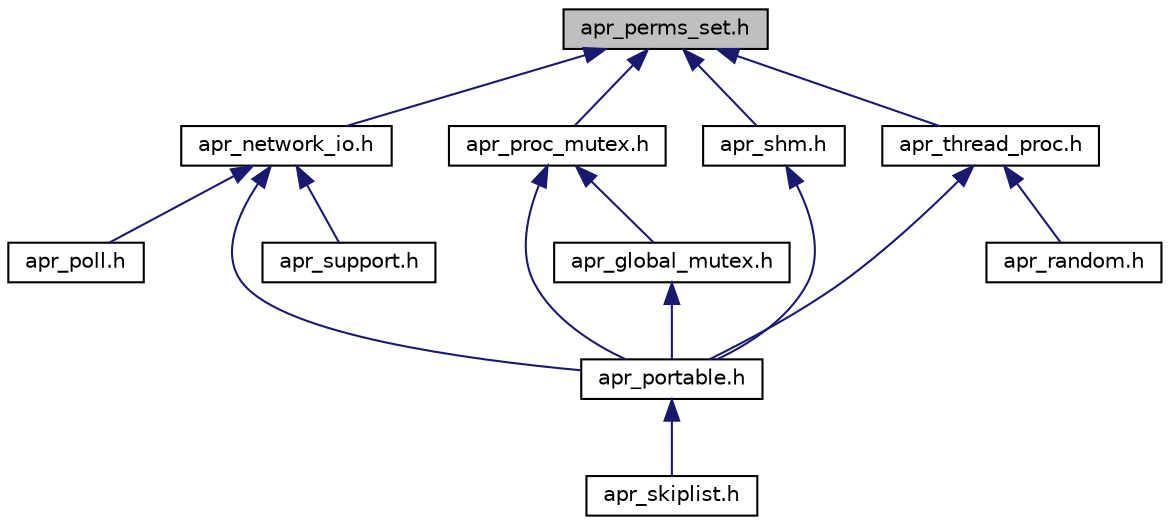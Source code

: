 digraph "apr_perms_set.h"
{
 // LATEX_PDF_SIZE
  edge [fontname="Helvetica",fontsize="10",labelfontname="Helvetica",labelfontsize="10"];
  node [fontname="Helvetica",fontsize="10",shape=record];
  Node1 [label="apr_perms_set.h",height=0.2,width=0.4,color="black", fillcolor="grey75", style="filled", fontcolor="black",tooltip="APR Process Locking Routines."];
  Node1 -> Node2 [dir="back",color="midnightblue",fontsize="10",style="solid",fontname="Helvetica"];
  Node2 [label="apr_network_io.h",height=0.2,width=0.4,color="black", fillcolor="white", style="filled",URL="$apr__network__io_8h.html",tooltip="APR Network library."];
  Node2 -> Node3 [dir="back",color="midnightblue",fontsize="10",style="solid",fontname="Helvetica"];
  Node3 [label="apr_poll.h",height=0.2,width=0.4,color="black", fillcolor="white", style="filled",URL="$apr__poll_8h.html",tooltip="APR Poll interface."];
  Node2 -> Node4 [dir="back",color="midnightblue",fontsize="10",style="solid",fontname="Helvetica"];
  Node4 [label="apr_portable.h",height=0.2,width=0.4,color="black", fillcolor="white", style="filled",URL="$apr__portable_8h.html",tooltip="APR Portability Routines."];
  Node4 -> Node5 [dir="back",color="midnightblue",fontsize="10",style="solid",fontname="Helvetica"];
  Node5 [label="apr_skiplist.h",height=0.2,width=0.4,color="black", fillcolor="white", style="filled",URL="$apr__skiplist_8h.html",tooltip="APR skip list implementation."];
  Node2 -> Node6 [dir="back",color="midnightblue",fontsize="10",style="solid",fontname="Helvetica"];
  Node6 [label="apr_support.h",height=0.2,width=0.4,color="black", fillcolor="white", style="filled",URL="$apr__support_8h.html",tooltip="APR Support functions."];
  Node1 -> Node7 [dir="back",color="midnightblue",fontsize="10",style="solid",fontname="Helvetica"];
  Node7 [label="apr_proc_mutex.h",height=0.2,width=0.4,color="black", fillcolor="white", style="filled",URL="$apr__proc__mutex_8h.html",tooltip="APR Process Locking Routines."];
  Node7 -> Node8 [dir="back",color="midnightblue",fontsize="10",style="solid",fontname="Helvetica"];
  Node8 [label="apr_global_mutex.h",height=0.2,width=0.4,color="black", fillcolor="white", style="filled",URL="$apr__global__mutex_8h.html",tooltip="APR Global Locking Routines."];
  Node8 -> Node4 [dir="back",color="midnightblue",fontsize="10",style="solid",fontname="Helvetica"];
  Node7 -> Node4 [dir="back",color="midnightblue",fontsize="10",style="solid",fontname="Helvetica"];
  Node1 -> Node9 [dir="back",color="midnightblue",fontsize="10",style="solid",fontname="Helvetica"];
  Node9 [label="apr_shm.h",height=0.2,width=0.4,color="black", fillcolor="white", style="filled",URL="$apr__shm_8h.html",tooltip="APR Shared Memory Routines."];
  Node9 -> Node4 [dir="back",color="midnightblue",fontsize="10",style="solid",fontname="Helvetica"];
  Node1 -> Node10 [dir="back",color="midnightblue",fontsize="10",style="solid",fontname="Helvetica"];
  Node10 [label="apr_thread_proc.h",height=0.2,width=0.4,color="black", fillcolor="white", style="filled",URL="$apr__thread__proc_8h.html",tooltip="APR Thread and Process Library."];
  Node10 -> Node4 [dir="back",color="midnightblue",fontsize="10",style="solid",fontname="Helvetica"];
  Node10 -> Node11 [dir="back",color="midnightblue",fontsize="10",style="solid",fontname="Helvetica"];
  Node11 [label="apr_random.h",height=0.2,width=0.4,color="black", fillcolor="white", style="filled",URL="$apr__random_8h.html",tooltip="APR PRNG routines."];
}
